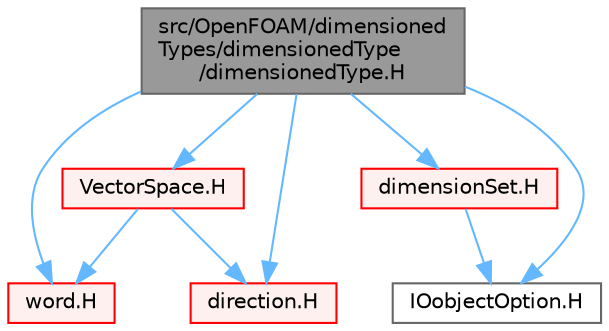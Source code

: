 digraph "src/OpenFOAM/dimensionedTypes/dimensionedType/dimensionedType.H"
{
 // LATEX_PDF_SIZE
  bgcolor="transparent";
  edge [fontname=Helvetica,fontsize=10,labelfontname=Helvetica,labelfontsize=10];
  node [fontname=Helvetica,fontsize=10,shape=box,height=0.2,width=0.4];
  Node1 [id="Node000001",label="src/OpenFOAM/dimensioned\lTypes/dimensionedType\l/dimensionedType.H",height=0.2,width=0.4,color="gray40", fillcolor="grey60", style="filled", fontcolor="black",tooltip=" "];
  Node1 -> Node2 [id="edge1_Node000001_Node000002",color="steelblue1",style="solid",tooltip=" "];
  Node2 [id="Node000002",label="word.H",height=0.2,width=0.4,color="red", fillcolor="#FFF0F0", style="filled",URL="$word_8H.html",tooltip=" "];
  Node1 -> Node14 [id="edge2_Node000001_Node000014",color="steelblue1",style="solid",tooltip=" "];
  Node14 [id="Node000014",label="direction.H",height=0.2,width=0.4,color="red", fillcolor="#FFF0F0", style="filled",URL="$direction_8H.html",tooltip="Direction is an 8-bit unsigned integer type used to represent Cartesian directions,..."];
  Node1 -> Node16 [id="edge3_Node000001_Node000016",color="steelblue1",style="solid",tooltip=" "];
  Node16 [id="Node000016",label="dimensionSet.H",height=0.2,width=0.4,color="red", fillcolor="#FFF0F0", style="filled",URL="$dimensionSet_8H.html",tooltip=" "];
  Node16 -> Node117 [id="edge4_Node000016_Node000117",color="steelblue1",style="solid",tooltip=" "];
  Node117 [id="Node000117",label="IOobjectOption.H",height=0.2,width=0.4,color="grey40", fillcolor="white", style="filled",URL="$IOobjectOption_8H.html",tooltip=" "];
  Node1 -> Node113 [id="edge5_Node000001_Node000113",color="steelblue1",style="solid",tooltip=" "];
  Node113 [id="Node000113",label="VectorSpace.H",height=0.2,width=0.4,color="red", fillcolor="#FFF0F0", style="filled",URL="$VectorSpace_8H.html",tooltip=" "];
  Node113 -> Node14 [id="edge6_Node000113_Node000014",color="steelblue1",style="solid",tooltip=" "];
  Node113 -> Node2 [id="edge7_Node000113_Node000002",color="steelblue1",style="solid",tooltip=" "];
  Node1 -> Node117 [id="edge8_Node000001_Node000117",color="steelblue1",style="solid",tooltip=" "];
}
